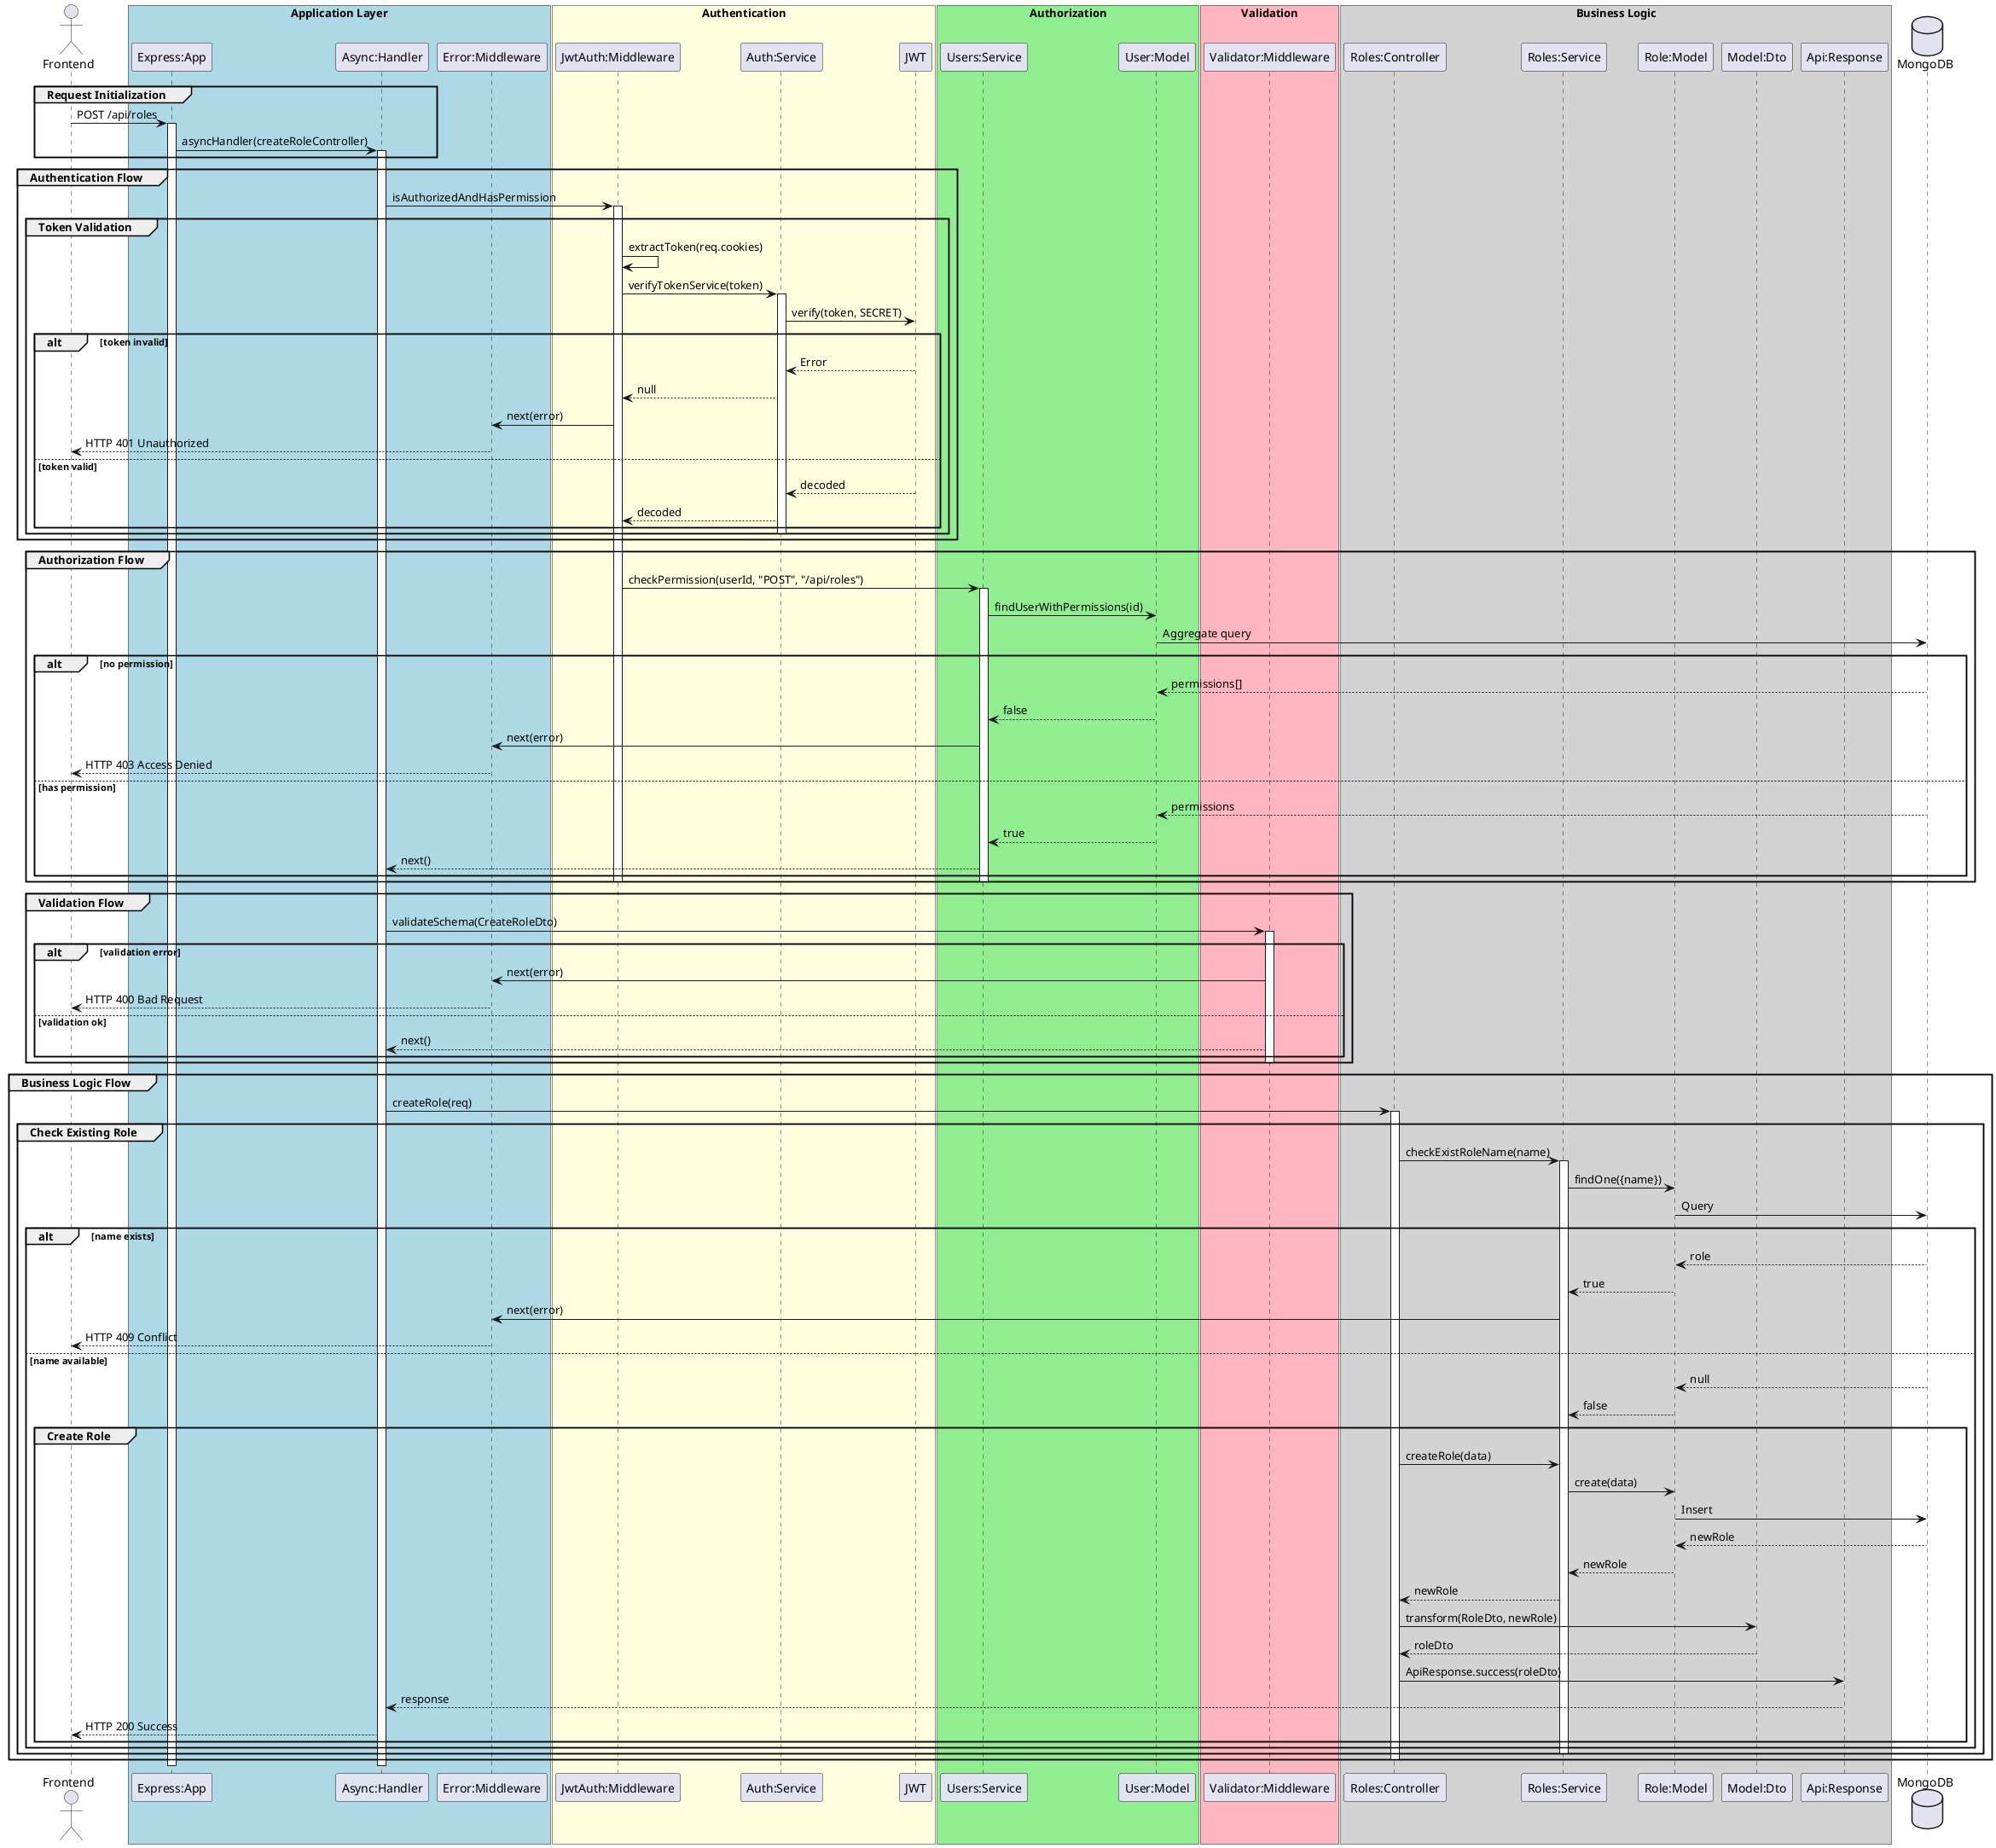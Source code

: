 @startuml Create Role Feature

' Participants
actor "Frontend" as FE
box "Application Layer" #LightBlue
participant "Express:App" as App
participant "Async:Handler" as AsyncHandler
participant "Error:Middleware" as ErrorMiddleware
end box

box "Authentication" #LightYellow
participant "JwtAuth:Middleware" as AuthMiddleware
participant "Auth:Service" as AuthService
participant "JWT" as JWT
end box

box "Authorization" #LightGreen
participant "Users:Service" as UserService
participant "User:Model" as UserModel
end box

box "Validation" #LightPink
participant "Validator:Middleware" as Validator
end box

box "Business Logic" #LightGray
participant "Roles:Controller" as Controller
participant "Roles:Service" as Service
participant "Role:Model" as RoleModel
participant "Model:Dto" as Dto
participant "Api:Response" as Response
end box

database MongoDB as DB

' Main Flow
group Request Initialization
    FE -> App: POST /api/roles
    activate App
    App -> AsyncHandler: asyncHandler(createRoleController)
    activate AsyncHandler
end

group Authentication Flow
    AsyncHandler -> AuthMiddleware: isAuthorizedAndHasPermission
    activate AuthMiddleware
    
    group Token Validation
        AuthMiddleware -> AuthMiddleware: extractToken(req.cookies)
        AuthMiddleware -> AuthService: verifyTokenService(token)
        activate AuthService
        AuthService -> JWT: verify(token, SECRET)
        
        alt token invalid
            JWT --> AuthService: Error
            AuthService --> AuthMiddleware: null
            AuthMiddleware -> ErrorMiddleware: next(error)
            ErrorMiddleware --> FE: HTTP 401 Unauthorized
        else token valid
            JWT --> AuthService: decoded
            AuthService --> AuthMiddleware: decoded
        end
        deactivate AuthService
    end
end

group Authorization Flow
    AuthMiddleware -> UserService: checkPermission(userId, "POST", "/api/roles")
    activate UserService
    UserService -> UserModel: findUserWithPermissions(id)
    UserModel -> DB: Aggregate query
    
    alt no permission
        DB --> UserModel: permissions[]
        UserModel --> UserService: false
        UserService -> ErrorMiddleware: next(error)
        ErrorMiddleware --> FE: HTTP 403 Access Denied
    else has permission
        DB --> UserModel: permissions
        UserModel --> UserService: true
        UserService --> AsyncHandler: next()
    end
    deactivate UserService
    deactivate AuthMiddleware
end

group Validation Flow
    AsyncHandler -> Validator: validateSchema(CreateRoleDto)
    activate Validator
    
    alt validation error
        Validator -> ErrorMiddleware: next(error)
        ErrorMiddleware --> FE: HTTP 400 Bad Request
    else validation ok
        Validator --> AsyncHandler: next()
    end
    deactivate Validator
end

group Business Logic Flow
    AsyncHandler -> Controller: createRole(req)
    activate Controller
    
    group Check Existing Role
        Controller -> Service: checkExistRoleName(name)
        activate Service
        Service -> RoleModel: findOne({name})
        RoleModel -> DB: Query
        
        alt name exists
            DB --> RoleModel: role
            RoleModel --> Service: true
            Service -> ErrorMiddleware: next(error)
            ErrorMiddleware --> FE: HTTP 409 Conflict
        else name available
            DB --> RoleModel: null
            RoleModel --> Service: false
            
            group Create Role
                Controller -> Service: createRole(data)
                Service -> RoleModel: create(data)
                RoleModel -> DB: Insert
                DB --> RoleModel: newRole
                RoleModel --> Service: newRole
                Service --> Controller: newRole
                
                Controller -> Dto: transform(RoleDto, newRole)
                Dto --> Controller: roleDto
                Controller -> Response: ApiResponse.success(roleDto)
                Response --> AsyncHandler: response
                AsyncHandler --> FE: HTTP 200 Success
            end
        end
        deactivate Service
    end
    deactivate Controller
end

deactivate AsyncHandler
deactivate App

@enduml